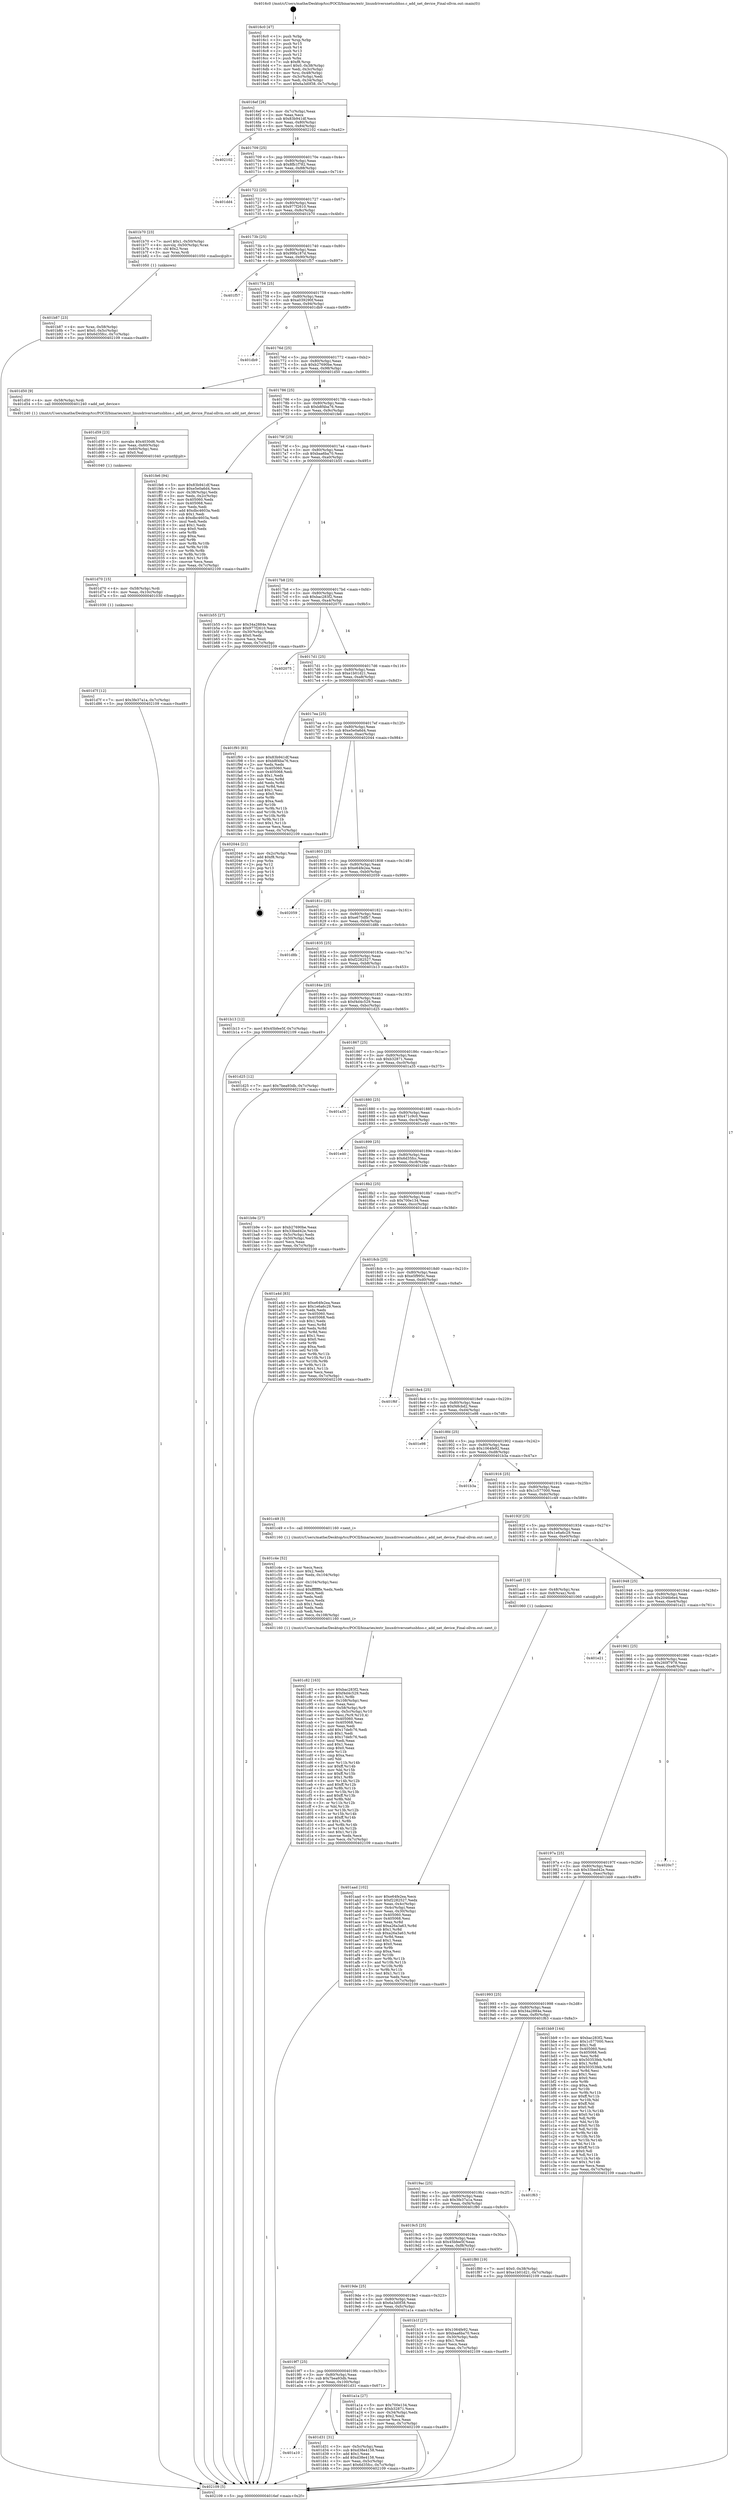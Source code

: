 digraph "0x4016c0" {
  label = "0x4016c0 (/mnt/c/Users/mathe/Desktop/tcc/POCII/binaries/extr_linuxdriversnetusbhso.c_add_net_device_Final-ollvm.out::main(0))"
  labelloc = "t"
  node[shape=record]

  Entry [label="",width=0.3,height=0.3,shape=circle,fillcolor=black,style=filled]
  "0x4016ef" [label="{
     0x4016ef [26]\l
     | [instrs]\l
     &nbsp;&nbsp;0x4016ef \<+3\>: mov -0x7c(%rbp),%eax\l
     &nbsp;&nbsp;0x4016f2 \<+2\>: mov %eax,%ecx\l
     &nbsp;&nbsp;0x4016f4 \<+6\>: sub $0x83b941df,%ecx\l
     &nbsp;&nbsp;0x4016fa \<+3\>: mov %eax,-0x80(%rbp)\l
     &nbsp;&nbsp;0x4016fd \<+6\>: mov %ecx,-0x84(%rbp)\l
     &nbsp;&nbsp;0x401703 \<+6\>: je 0000000000402102 \<main+0xa42\>\l
  }"]
  "0x402102" [label="{
     0x402102\l
  }", style=dashed]
  "0x401709" [label="{
     0x401709 [25]\l
     | [instrs]\l
     &nbsp;&nbsp;0x401709 \<+5\>: jmp 000000000040170e \<main+0x4e\>\l
     &nbsp;&nbsp;0x40170e \<+3\>: mov -0x80(%rbp),%eax\l
     &nbsp;&nbsp;0x401711 \<+5\>: sub $0x8fb1f782,%eax\l
     &nbsp;&nbsp;0x401716 \<+6\>: mov %eax,-0x88(%rbp)\l
     &nbsp;&nbsp;0x40171c \<+6\>: je 0000000000401dd4 \<main+0x714\>\l
  }"]
  Exit [label="",width=0.3,height=0.3,shape=circle,fillcolor=black,style=filled,peripheries=2]
  "0x401dd4" [label="{
     0x401dd4\l
  }", style=dashed]
  "0x401722" [label="{
     0x401722 [25]\l
     | [instrs]\l
     &nbsp;&nbsp;0x401722 \<+5\>: jmp 0000000000401727 \<main+0x67\>\l
     &nbsp;&nbsp;0x401727 \<+3\>: mov -0x80(%rbp),%eax\l
     &nbsp;&nbsp;0x40172a \<+5\>: sub $0x977f2610,%eax\l
     &nbsp;&nbsp;0x40172f \<+6\>: mov %eax,-0x8c(%rbp)\l
     &nbsp;&nbsp;0x401735 \<+6\>: je 0000000000401b70 \<main+0x4b0\>\l
  }"]
  "0x401d7f" [label="{
     0x401d7f [12]\l
     | [instrs]\l
     &nbsp;&nbsp;0x401d7f \<+7\>: movl $0x3fe37a1a,-0x7c(%rbp)\l
     &nbsp;&nbsp;0x401d86 \<+5\>: jmp 0000000000402109 \<main+0xa49\>\l
  }"]
  "0x401b70" [label="{
     0x401b70 [23]\l
     | [instrs]\l
     &nbsp;&nbsp;0x401b70 \<+7\>: movl $0x1,-0x50(%rbp)\l
     &nbsp;&nbsp;0x401b77 \<+4\>: movslq -0x50(%rbp),%rax\l
     &nbsp;&nbsp;0x401b7b \<+4\>: shl $0x2,%rax\l
     &nbsp;&nbsp;0x401b7f \<+3\>: mov %rax,%rdi\l
     &nbsp;&nbsp;0x401b82 \<+5\>: call 0000000000401050 \<malloc@plt\>\l
     | [calls]\l
     &nbsp;&nbsp;0x401050 \{1\} (unknown)\l
  }"]
  "0x40173b" [label="{
     0x40173b [25]\l
     | [instrs]\l
     &nbsp;&nbsp;0x40173b \<+5\>: jmp 0000000000401740 \<main+0x80\>\l
     &nbsp;&nbsp;0x401740 \<+3\>: mov -0x80(%rbp),%eax\l
     &nbsp;&nbsp;0x401743 \<+5\>: sub $0x99fa187d,%eax\l
     &nbsp;&nbsp;0x401748 \<+6\>: mov %eax,-0x90(%rbp)\l
     &nbsp;&nbsp;0x40174e \<+6\>: je 0000000000401f57 \<main+0x897\>\l
  }"]
  "0x401d70" [label="{
     0x401d70 [15]\l
     | [instrs]\l
     &nbsp;&nbsp;0x401d70 \<+4\>: mov -0x58(%rbp),%rdi\l
     &nbsp;&nbsp;0x401d74 \<+6\>: mov %eax,-0x10c(%rbp)\l
     &nbsp;&nbsp;0x401d7a \<+5\>: call 0000000000401030 \<free@plt\>\l
     | [calls]\l
     &nbsp;&nbsp;0x401030 \{1\} (unknown)\l
  }"]
  "0x401f57" [label="{
     0x401f57\l
  }", style=dashed]
  "0x401754" [label="{
     0x401754 [25]\l
     | [instrs]\l
     &nbsp;&nbsp;0x401754 \<+5\>: jmp 0000000000401759 \<main+0x99\>\l
     &nbsp;&nbsp;0x401759 \<+3\>: mov -0x80(%rbp),%eax\l
     &nbsp;&nbsp;0x40175c \<+5\>: sub $0xa039290f,%eax\l
     &nbsp;&nbsp;0x401761 \<+6\>: mov %eax,-0x94(%rbp)\l
     &nbsp;&nbsp;0x401767 \<+6\>: je 0000000000401db9 \<main+0x6f9\>\l
  }"]
  "0x401d59" [label="{
     0x401d59 [23]\l
     | [instrs]\l
     &nbsp;&nbsp;0x401d59 \<+10\>: movabs $0x4030d6,%rdi\l
     &nbsp;&nbsp;0x401d63 \<+3\>: mov %eax,-0x60(%rbp)\l
     &nbsp;&nbsp;0x401d66 \<+3\>: mov -0x60(%rbp),%esi\l
     &nbsp;&nbsp;0x401d69 \<+2\>: mov $0x0,%al\l
     &nbsp;&nbsp;0x401d6b \<+5\>: call 0000000000401040 \<printf@plt\>\l
     | [calls]\l
     &nbsp;&nbsp;0x401040 \{1\} (unknown)\l
  }"]
  "0x401db9" [label="{
     0x401db9\l
  }", style=dashed]
  "0x40176d" [label="{
     0x40176d [25]\l
     | [instrs]\l
     &nbsp;&nbsp;0x40176d \<+5\>: jmp 0000000000401772 \<main+0xb2\>\l
     &nbsp;&nbsp;0x401772 \<+3\>: mov -0x80(%rbp),%eax\l
     &nbsp;&nbsp;0x401775 \<+5\>: sub $0xb27690be,%eax\l
     &nbsp;&nbsp;0x40177a \<+6\>: mov %eax,-0x98(%rbp)\l
     &nbsp;&nbsp;0x401780 \<+6\>: je 0000000000401d50 \<main+0x690\>\l
  }"]
  "0x401a10" [label="{
     0x401a10\l
  }", style=dashed]
  "0x401d50" [label="{
     0x401d50 [9]\l
     | [instrs]\l
     &nbsp;&nbsp;0x401d50 \<+4\>: mov -0x58(%rbp),%rdi\l
     &nbsp;&nbsp;0x401d54 \<+5\>: call 0000000000401240 \<add_net_device\>\l
     | [calls]\l
     &nbsp;&nbsp;0x401240 \{1\} (/mnt/c/Users/mathe/Desktop/tcc/POCII/binaries/extr_linuxdriversnetusbhso.c_add_net_device_Final-ollvm.out::add_net_device)\l
  }"]
  "0x401786" [label="{
     0x401786 [25]\l
     | [instrs]\l
     &nbsp;&nbsp;0x401786 \<+5\>: jmp 000000000040178b \<main+0xcb\>\l
     &nbsp;&nbsp;0x40178b \<+3\>: mov -0x80(%rbp),%eax\l
     &nbsp;&nbsp;0x40178e \<+5\>: sub $0xb8f4ba76,%eax\l
     &nbsp;&nbsp;0x401793 \<+6\>: mov %eax,-0x9c(%rbp)\l
     &nbsp;&nbsp;0x401799 \<+6\>: je 0000000000401fe6 \<main+0x926\>\l
  }"]
  "0x401d31" [label="{
     0x401d31 [31]\l
     | [instrs]\l
     &nbsp;&nbsp;0x401d31 \<+3\>: mov -0x5c(%rbp),%eax\l
     &nbsp;&nbsp;0x401d34 \<+5\>: sub $0xd38e4158,%eax\l
     &nbsp;&nbsp;0x401d39 \<+3\>: add $0x1,%eax\l
     &nbsp;&nbsp;0x401d3c \<+5\>: add $0xd38e4158,%eax\l
     &nbsp;&nbsp;0x401d41 \<+3\>: mov %eax,-0x5c(%rbp)\l
     &nbsp;&nbsp;0x401d44 \<+7\>: movl $0x6d35fcc,-0x7c(%rbp)\l
     &nbsp;&nbsp;0x401d4b \<+5\>: jmp 0000000000402109 \<main+0xa49\>\l
  }"]
  "0x401fe6" [label="{
     0x401fe6 [94]\l
     | [instrs]\l
     &nbsp;&nbsp;0x401fe6 \<+5\>: mov $0x83b941df,%eax\l
     &nbsp;&nbsp;0x401feb \<+5\>: mov $0xe5e0a6d4,%ecx\l
     &nbsp;&nbsp;0x401ff0 \<+3\>: mov -0x38(%rbp),%edx\l
     &nbsp;&nbsp;0x401ff3 \<+3\>: mov %edx,-0x2c(%rbp)\l
     &nbsp;&nbsp;0x401ff6 \<+7\>: mov 0x405060,%edx\l
     &nbsp;&nbsp;0x401ffd \<+7\>: mov 0x405068,%esi\l
     &nbsp;&nbsp;0x402004 \<+2\>: mov %edx,%edi\l
     &nbsp;&nbsp;0x402006 \<+6\>: add $0xdbc4603a,%edi\l
     &nbsp;&nbsp;0x40200c \<+3\>: sub $0x1,%edi\l
     &nbsp;&nbsp;0x40200f \<+6\>: sub $0xdbc4603a,%edi\l
     &nbsp;&nbsp;0x402015 \<+3\>: imul %edi,%edx\l
     &nbsp;&nbsp;0x402018 \<+3\>: and $0x1,%edx\l
     &nbsp;&nbsp;0x40201b \<+3\>: cmp $0x0,%edx\l
     &nbsp;&nbsp;0x40201e \<+4\>: sete %r8b\l
     &nbsp;&nbsp;0x402022 \<+3\>: cmp $0xa,%esi\l
     &nbsp;&nbsp;0x402025 \<+4\>: setl %r9b\l
     &nbsp;&nbsp;0x402029 \<+3\>: mov %r8b,%r10b\l
     &nbsp;&nbsp;0x40202c \<+3\>: and %r9b,%r10b\l
     &nbsp;&nbsp;0x40202f \<+3\>: xor %r9b,%r8b\l
     &nbsp;&nbsp;0x402032 \<+3\>: or %r8b,%r10b\l
     &nbsp;&nbsp;0x402035 \<+4\>: test $0x1,%r10b\l
     &nbsp;&nbsp;0x402039 \<+3\>: cmovne %ecx,%eax\l
     &nbsp;&nbsp;0x40203c \<+3\>: mov %eax,-0x7c(%rbp)\l
     &nbsp;&nbsp;0x40203f \<+5\>: jmp 0000000000402109 \<main+0xa49\>\l
  }"]
  "0x40179f" [label="{
     0x40179f [25]\l
     | [instrs]\l
     &nbsp;&nbsp;0x40179f \<+5\>: jmp 00000000004017a4 \<main+0xe4\>\l
     &nbsp;&nbsp;0x4017a4 \<+3\>: mov -0x80(%rbp),%eax\l
     &nbsp;&nbsp;0x4017a7 \<+5\>: sub $0xbaa6ba70,%eax\l
     &nbsp;&nbsp;0x4017ac \<+6\>: mov %eax,-0xa0(%rbp)\l
     &nbsp;&nbsp;0x4017b2 \<+6\>: je 0000000000401b55 \<main+0x495\>\l
  }"]
  "0x401c82" [label="{
     0x401c82 [163]\l
     | [instrs]\l
     &nbsp;&nbsp;0x401c82 \<+5\>: mov $0xbac283f2,%ecx\l
     &nbsp;&nbsp;0x401c87 \<+5\>: mov $0xf4d4c529,%edx\l
     &nbsp;&nbsp;0x401c8c \<+3\>: mov $0x1,%r8b\l
     &nbsp;&nbsp;0x401c8f \<+6\>: mov -0x108(%rbp),%esi\l
     &nbsp;&nbsp;0x401c95 \<+3\>: imul %eax,%esi\l
     &nbsp;&nbsp;0x401c98 \<+4\>: mov -0x58(%rbp),%r9\l
     &nbsp;&nbsp;0x401c9c \<+4\>: movslq -0x5c(%rbp),%r10\l
     &nbsp;&nbsp;0x401ca0 \<+4\>: mov %esi,(%r9,%r10,4)\l
     &nbsp;&nbsp;0x401ca4 \<+7\>: mov 0x405060,%eax\l
     &nbsp;&nbsp;0x401cab \<+7\>: mov 0x405068,%esi\l
     &nbsp;&nbsp;0x401cb2 \<+2\>: mov %eax,%edi\l
     &nbsp;&nbsp;0x401cb4 \<+6\>: add $0x17defc76,%edi\l
     &nbsp;&nbsp;0x401cba \<+3\>: sub $0x1,%edi\l
     &nbsp;&nbsp;0x401cbd \<+6\>: sub $0x17defc76,%edi\l
     &nbsp;&nbsp;0x401cc3 \<+3\>: imul %edi,%eax\l
     &nbsp;&nbsp;0x401cc6 \<+3\>: and $0x1,%eax\l
     &nbsp;&nbsp;0x401cc9 \<+3\>: cmp $0x0,%eax\l
     &nbsp;&nbsp;0x401ccc \<+4\>: sete %r11b\l
     &nbsp;&nbsp;0x401cd0 \<+3\>: cmp $0xa,%esi\l
     &nbsp;&nbsp;0x401cd3 \<+3\>: setl %bl\l
     &nbsp;&nbsp;0x401cd6 \<+3\>: mov %r11b,%r14b\l
     &nbsp;&nbsp;0x401cd9 \<+4\>: xor $0xff,%r14b\l
     &nbsp;&nbsp;0x401cdd \<+3\>: mov %bl,%r15b\l
     &nbsp;&nbsp;0x401ce0 \<+4\>: xor $0xff,%r15b\l
     &nbsp;&nbsp;0x401ce4 \<+4\>: xor $0x1,%r8b\l
     &nbsp;&nbsp;0x401ce8 \<+3\>: mov %r14b,%r12b\l
     &nbsp;&nbsp;0x401ceb \<+4\>: and $0xff,%r12b\l
     &nbsp;&nbsp;0x401cef \<+3\>: and %r8b,%r11b\l
     &nbsp;&nbsp;0x401cf2 \<+3\>: mov %r15b,%r13b\l
     &nbsp;&nbsp;0x401cf5 \<+4\>: and $0xff,%r13b\l
     &nbsp;&nbsp;0x401cf9 \<+3\>: and %r8b,%bl\l
     &nbsp;&nbsp;0x401cfc \<+3\>: or %r11b,%r12b\l
     &nbsp;&nbsp;0x401cff \<+3\>: or %bl,%r13b\l
     &nbsp;&nbsp;0x401d02 \<+3\>: xor %r13b,%r12b\l
     &nbsp;&nbsp;0x401d05 \<+3\>: or %r15b,%r14b\l
     &nbsp;&nbsp;0x401d08 \<+4\>: xor $0xff,%r14b\l
     &nbsp;&nbsp;0x401d0c \<+4\>: or $0x1,%r8b\l
     &nbsp;&nbsp;0x401d10 \<+3\>: and %r8b,%r14b\l
     &nbsp;&nbsp;0x401d13 \<+3\>: or %r14b,%r12b\l
     &nbsp;&nbsp;0x401d16 \<+4\>: test $0x1,%r12b\l
     &nbsp;&nbsp;0x401d1a \<+3\>: cmovne %edx,%ecx\l
     &nbsp;&nbsp;0x401d1d \<+3\>: mov %ecx,-0x7c(%rbp)\l
     &nbsp;&nbsp;0x401d20 \<+5\>: jmp 0000000000402109 \<main+0xa49\>\l
  }"]
  "0x401b55" [label="{
     0x401b55 [27]\l
     | [instrs]\l
     &nbsp;&nbsp;0x401b55 \<+5\>: mov $0x34a2884e,%eax\l
     &nbsp;&nbsp;0x401b5a \<+5\>: mov $0x977f2610,%ecx\l
     &nbsp;&nbsp;0x401b5f \<+3\>: mov -0x30(%rbp),%edx\l
     &nbsp;&nbsp;0x401b62 \<+3\>: cmp $0x0,%edx\l
     &nbsp;&nbsp;0x401b65 \<+3\>: cmove %ecx,%eax\l
     &nbsp;&nbsp;0x401b68 \<+3\>: mov %eax,-0x7c(%rbp)\l
     &nbsp;&nbsp;0x401b6b \<+5\>: jmp 0000000000402109 \<main+0xa49\>\l
  }"]
  "0x4017b8" [label="{
     0x4017b8 [25]\l
     | [instrs]\l
     &nbsp;&nbsp;0x4017b8 \<+5\>: jmp 00000000004017bd \<main+0xfd\>\l
     &nbsp;&nbsp;0x4017bd \<+3\>: mov -0x80(%rbp),%eax\l
     &nbsp;&nbsp;0x4017c0 \<+5\>: sub $0xbac283f2,%eax\l
     &nbsp;&nbsp;0x4017c5 \<+6\>: mov %eax,-0xa4(%rbp)\l
     &nbsp;&nbsp;0x4017cb \<+6\>: je 0000000000402075 \<main+0x9b5\>\l
  }"]
  "0x401c4e" [label="{
     0x401c4e [52]\l
     | [instrs]\l
     &nbsp;&nbsp;0x401c4e \<+2\>: xor %ecx,%ecx\l
     &nbsp;&nbsp;0x401c50 \<+5\>: mov $0x2,%edx\l
     &nbsp;&nbsp;0x401c55 \<+6\>: mov %edx,-0x104(%rbp)\l
     &nbsp;&nbsp;0x401c5b \<+1\>: cltd\l
     &nbsp;&nbsp;0x401c5c \<+6\>: mov -0x104(%rbp),%esi\l
     &nbsp;&nbsp;0x401c62 \<+2\>: idiv %esi\l
     &nbsp;&nbsp;0x401c64 \<+6\>: imul $0xfffffffe,%edx,%edx\l
     &nbsp;&nbsp;0x401c6a \<+2\>: mov %ecx,%edi\l
     &nbsp;&nbsp;0x401c6c \<+2\>: sub %edx,%edi\l
     &nbsp;&nbsp;0x401c6e \<+2\>: mov %ecx,%edx\l
     &nbsp;&nbsp;0x401c70 \<+3\>: sub $0x1,%edx\l
     &nbsp;&nbsp;0x401c73 \<+2\>: add %edx,%edi\l
     &nbsp;&nbsp;0x401c75 \<+2\>: sub %edi,%ecx\l
     &nbsp;&nbsp;0x401c77 \<+6\>: mov %ecx,-0x108(%rbp)\l
     &nbsp;&nbsp;0x401c7d \<+5\>: call 0000000000401160 \<next_i\>\l
     | [calls]\l
     &nbsp;&nbsp;0x401160 \{1\} (/mnt/c/Users/mathe/Desktop/tcc/POCII/binaries/extr_linuxdriversnetusbhso.c_add_net_device_Final-ollvm.out::next_i)\l
  }"]
  "0x402075" [label="{
     0x402075\l
  }", style=dashed]
  "0x4017d1" [label="{
     0x4017d1 [25]\l
     | [instrs]\l
     &nbsp;&nbsp;0x4017d1 \<+5\>: jmp 00000000004017d6 \<main+0x116\>\l
     &nbsp;&nbsp;0x4017d6 \<+3\>: mov -0x80(%rbp),%eax\l
     &nbsp;&nbsp;0x4017d9 \<+5\>: sub $0xe1b01d21,%eax\l
     &nbsp;&nbsp;0x4017de \<+6\>: mov %eax,-0xa8(%rbp)\l
     &nbsp;&nbsp;0x4017e4 \<+6\>: je 0000000000401f93 \<main+0x8d3\>\l
  }"]
  "0x401b87" [label="{
     0x401b87 [23]\l
     | [instrs]\l
     &nbsp;&nbsp;0x401b87 \<+4\>: mov %rax,-0x58(%rbp)\l
     &nbsp;&nbsp;0x401b8b \<+7\>: movl $0x0,-0x5c(%rbp)\l
     &nbsp;&nbsp;0x401b92 \<+7\>: movl $0x6d35fcc,-0x7c(%rbp)\l
     &nbsp;&nbsp;0x401b99 \<+5\>: jmp 0000000000402109 \<main+0xa49\>\l
  }"]
  "0x401f93" [label="{
     0x401f93 [83]\l
     | [instrs]\l
     &nbsp;&nbsp;0x401f93 \<+5\>: mov $0x83b941df,%eax\l
     &nbsp;&nbsp;0x401f98 \<+5\>: mov $0xb8f4ba76,%ecx\l
     &nbsp;&nbsp;0x401f9d \<+2\>: xor %edx,%edx\l
     &nbsp;&nbsp;0x401f9f \<+7\>: mov 0x405060,%esi\l
     &nbsp;&nbsp;0x401fa6 \<+7\>: mov 0x405068,%edi\l
     &nbsp;&nbsp;0x401fad \<+3\>: sub $0x1,%edx\l
     &nbsp;&nbsp;0x401fb0 \<+3\>: mov %esi,%r8d\l
     &nbsp;&nbsp;0x401fb3 \<+3\>: add %edx,%r8d\l
     &nbsp;&nbsp;0x401fb6 \<+4\>: imul %r8d,%esi\l
     &nbsp;&nbsp;0x401fba \<+3\>: and $0x1,%esi\l
     &nbsp;&nbsp;0x401fbd \<+3\>: cmp $0x0,%esi\l
     &nbsp;&nbsp;0x401fc0 \<+4\>: sete %r9b\l
     &nbsp;&nbsp;0x401fc4 \<+3\>: cmp $0xa,%edi\l
     &nbsp;&nbsp;0x401fc7 \<+4\>: setl %r10b\l
     &nbsp;&nbsp;0x401fcb \<+3\>: mov %r9b,%r11b\l
     &nbsp;&nbsp;0x401fce \<+3\>: and %r10b,%r11b\l
     &nbsp;&nbsp;0x401fd1 \<+3\>: xor %r10b,%r9b\l
     &nbsp;&nbsp;0x401fd4 \<+3\>: or %r9b,%r11b\l
     &nbsp;&nbsp;0x401fd7 \<+4\>: test $0x1,%r11b\l
     &nbsp;&nbsp;0x401fdb \<+3\>: cmovne %ecx,%eax\l
     &nbsp;&nbsp;0x401fde \<+3\>: mov %eax,-0x7c(%rbp)\l
     &nbsp;&nbsp;0x401fe1 \<+5\>: jmp 0000000000402109 \<main+0xa49\>\l
  }"]
  "0x4017ea" [label="{
     0x4017ea [25]\l
     | [instrs]\l
     &nbsp;&nbsp;0x4017ea \<+5\>: jmp 00000000004017ef \<main+0x12f\>\l
     &nbsp;&nbsp;0x4017ef \<+3\>: mov -0x80(%rbp),%eax\l
     &nbsp;&nbsp;0x4017f2 \<+5\>: sub $0xe5e0a6d4,%eax\l
     &nbsp;&nbsp;0x4017f7 \<+6\>: mov %eax,-0xac(%rbp)\l
     &nbsp;&nbsp;0x4017fd \<+6\>: je 0000000000402044 \<main+0x984\>\l
  }"]
  "0x401aad" [label="{
     0x401aad [102]\l
     | [instrs]\l
     &nbsp;&nbsp;0x401aad \<+5\>: mov $0xe64fe2ea,%ecx\l
     &nbsp;&nbsp;0x401ab2 \<+5\>: mov $0xf2282527,%edx\l
     &nbsp;&nbsp;0x401ab7 \<+3\>: mov %eax,-0x4c(%rbp)\l
     &nbsp;&nbsp;0x401aba \<+3\>: mov -0x4c(%rbp),%eax\l
     &nbsp;&nbsp;0x401abd \<+3\>: mov %eax,-0x30(%rbp)\l
     &nbsp;&nbsp;0x401ac0 \<+7\>: mov 0x405060,%eax\l
     &nbsp;&nbsp;0x401ac7 \<+7\>: mov 0x405068,%esi\l
     &nbsp;&nbsp;0x401ace \<+3\>: mov %eax,%r8d\l
     &nbsp;&nbsp;0x401ad1 \<+7\>: add $0xa26a3a63,%r8d\l
     &nbsp;&nbsp;0x401ad8 \<+4\>: sub $0x1,%r8d\l
     &nbsp;&nbsp;0x401adc \<+7\>: sub $0xa26a3a63,%r8d\l
     &nbsp;&nbsp;0x401ae3 \<+4\>: imul %r8d,%eax\l
     &nbsp;&nbsp;0x401ae7 \<+3\>: and $0x1,%eax\l
     &nbsp;&nbsp;0x401aea \<+3\>: cmp $0x0,%eax\l
     &nbsp;&nbsp;0x401aed \<+4\>: sete %r9b\l
     &nbsp;&nbsp;0x401af1 \<+3\>: cmp $0xa,%esi\l
     &nbsp;&nbsp;0x401af4 \<+4\>: setl %r10b\l
     &nbsp;&nbsp;0x401af8 \<+3\>: mov %r9b,%r11b\l
     &nbsp;&nbsp;0x401afb \<+3\>: and %r10b,%r11b\l
     &nbsp;&nbsp;0x401afe \<+3\>: xor %r10b,%r9b\l
     &nbsp;&nbsp;0x401b01 \<+3\>: or %r9b,%r11b\l
     &nbsp;&nbsp;0x401b04 \<+4\>: test $0x1,%r11b\l
     &nbsp;&nbsp;0x401b08 \<+3\>: cmovne %edx,%ecx\l
     &nbsp;&nbsp;0x401b0b \<+3\>: mov %ecx,-0x7c(%rbp)\l
     &nbsp;&nbsp;0x401b0e \<+5\>: jmp 0000000000402109 \<main+0xa49\>\l
  }"]
  "0x402044" [label="{
     0x402044 [21]\l
     | [instrs]\l
     &nbsp;&nbsp;0x402044 \<+3\>: mov -0x2c(%rbp),%eax\l
     &nbsp;&nbsp;0x402047 \<+7\>: add $0xf8,%rsp\l
     &nbsp;&nbsp;0x40204e \<+1\>: pop %rbx\l
     &nbsp;&nbsp;0x40204f \<+2\>: pop %r12\l
     &nbsp;&nbsp;0x402051 \<+2\>: pop %r13\l
     &nbsp;&nbsp;0x402053 \<+2\>: pop %r14\l
     &nbsp;&nbsp;0x402055 \<+2\>: pop %r15\l
     &nbsp;&nbsp;0x402057 \<+1\>: pop %rbp\l
     &nbsp;&nbsp;0x402058 \<+1\>: ret\l
  }"]
  "0x401803" [label="{
     0x401803 [25]\l
     | [instrs]\l
     &nbsp;&nbsp;0x401803 \<+5\>: jmp 0000000000401808 \<main+0x148\>\l
     &nbsp;&nbsp;0x401808 \<+3\>: mov -0x80(%rbp),%eax\l
     &nbsp;&nbsp;0x40180b \<+5\>: sub $0xe64fe2ea,%eax\l
     &nbsp;&nbsp;0x401810 \<+6\>: mov %eax,-0xb0(%rbp)\l
     &nbsp;&nbsp;0x401816 \<+6\>: je 0000000000402059 \<main+0x999\>\l
  }"]
  "0x4016c0" [label="{
     0x4016c0 [47]\l
     | [instrs]\l
     &nbsp;&nbsp;0x4016c0 \<+1\>: push %rbp\l
     &nbsp;&nbsp;0x4016c1 \<+3\>: mov %rsp,%rbp\l
     &nbsp;&nbsp;0x4016c4 \<+2\>: push %r15\l
     &nbsp;&nbsp;0x4016c6 \<+2\>: push %r14\l
     &nbsp;&nbsp;0x4016c8 \<+2\>: push %r13\l
     &nbsp;&nbsp;0x4016ca \<+2\>: push %r12\l
     &nbsp;&nbsp;0x4016cc \<+1\>: push %rbx\l
     &nbsp;&nbsp;0x4016cd \<+7\>: sub $0xf8,%rsp\l
     &nbsp;&nbsp;0x4016d4 \<+7\>: movl $0x0,-0x38(%rbp)\l
     &nbsp;&nbsp;0x4016db \<+3\>: mov %edi,-0x3c(%rbp)\l
     &nbsp;&nbsp;0x4016de \<+4\>: mov %rsi,-0x48(%rbp)\l
     &nbsp;&nbsp;0x4016e2 \<+3\>: mov -0x3c(%rbp),%edi\l
     &nbsp;&nbsp;0x4016e5 \<+3\>: mov %edi,-0x34(%rbp)\l
     &nbsp;&nbsp;0x4016e8 \<+7\>: movl $0x6a3d0f38,-0x7c(%rbp)\l
  }"]
  "0x402059" [label="{
     0x402059\l
  }", style=dashed]
  "0x40181c" [label="{
     0x40181c [25]\l
     | [instrs]\l
     &nbsp;&nbsp;0x40181c \<+5\>: jmp 0000000000401821 \<main+0x161\>\l
     &nbsp;&nbsp;0x401821 \<+3\>: mov -0x80(%rbp),%eax\l
     &nbsp;&nbsp;0x401824 \<+5\>: sub $0xe675dfb7,%eax\l
     &nbsp;&nbsp;0x401829 \<+6\>: mov %eax,-0xb4(%rbp)\l
     &nbsp;&nbsp;0x40182f \<+6\>: je 0000000000401d8b \<main+0x6cb\>\l
  }"]
  "0x402109" [label="{
     0x402109 [5]\l
     | [instrs]\l
     &nbsp;&nbsp;0x402109 \<+5\>: jmp 00000000004016ef \<main+0x2f\>\l
  }"]
  "0x401d8b" [label="{
     0x401d8b\l
  }", style=dashed]
  "0x401835" [label="{
     0x401835 [25]\l
     | [instrs]\l
     &nbsp;&nbsp;0x401835 \<+5\>: jmp 000000000040183a \<main+0x17a\>\l
     &nbsp;&nbsp;0x40183a \<+3\>: mov -0x80(%rbp),%eax\l
     &nbsp;&nbsp;0x40183d \<+5\>: sub $0xf2282527,%eax\l
     &nbsp;&nbsp;0x401842 \<+6\>: mov %eax,-0xb8(%rbp)\l
     &nbsp;&nbsp;0x401848 \<+6\>: je 0000000000401b13 \<main+0x453\>\l
  }"]
  "0x4019f7" [label="{
     0x4019f7 [25]\l
     | [instrs]\l
     &nbsp;&nbsp;0x4019f7 \<+5\>: jmp 00000000004019fc \<main+0x33c\>\l
     &nbsp;&nbsp;0x4019fc \<+3\>: mov -0x80(%rbp),%eax\l
     &nbsp;&nbsp;0x4019ff \<+5\>: sub $0x7bea93db,%eax\l
     &nbsp;&nbsp;0x401a04 \<+6\>: mov %eax,-0x100(%rbp)\l
     &nbsp;&nbsp;0x401a0a \<+6\>: je 0000000000401d31 \<main+0x671\>\l
  }"]
  "0x401b13" [label="{
     0x401b13 [12]\l
     | [instrs]\l
     &nbsp;&nbsp;0x401b13 \<+7\>: movl $0x45bfee5f,-0x7c(%rbp)\l
     &nbsp;&nbsp;0x401b1a \<+5\>: jmp 0000000000402109 \<main+0xa49\>\l
  }"]
  "0x40184e" [label="{
     0x40184e [25]\l
     | [instrs]\l
     &nbsp;&nbsp;0x40184e \<+5\>: jmp 0000000000401853 \<main+0x193\>\l
     &nbsp;&nbsp;0x401853 \<+3\>: mov -0x80(%rbp),%eax\l
     &nbsp;&nbsp;0x401856 \<+5\>: sub $0xf4d4c529,%eax\l
     &nbsp;&nbsp;0x40185b \<+6\>: mov %eax,-0xbc(%rbp)\l
     &nbsp;&nbsp;0x401861 \<+6\>: je 0000000000401d25 \<main+0x665\>\l
  }"]
  "0x401a1a" [label="{
     0x401a1a [27]\l
     | [instrs]\l
     &nbsp;&nbsp;0x401a1a \<+5\>: mov $0x700e134,%eax\l
     &nbsp;&nbsp;0x401a1f \<+5\>: mov $0xb32871,%ecx\l
     &nbsp;&nbsp;0x401a24 \<+3\>: mov -0x34(%rbp),%edx\l
     &nbsp;&nbsp;0x401a27 \<+3\>: cmp $0x2,%edx\l
     &nbsp;&nbsp;0x401a2a \<+3\>: cmovne %ecx,%eax\l
     &nbsp;&nbsp;0x401a2d \<+3\>: mov %eax,-0x7c(%rbp)\l
     &nbsp;&nbsp;0x401a30 \<+5\>: jmp 0000000000402109 \<main+0xa49\>\l
  }"]
  "0x401d25" [label="{
     0x401d25 [12]\l
     | [instrs]\l
     &nbsp;&nbsp;0x401d25 \<+7\>: movl $0x7bea93db,-0x7c(%rbp)\l
     &nbsp;&nbsp;0x401d2c \<+5\>: jmp 0000000000402109 \<main+0xa49\>\l
  }"]
  "0x401867" [label="{
     0x401867 [25]\l
     | [instrs]\l
     &nbsp;&nbsp;0x401867 \<+5\>: jmp 000000000040186c \<main+0x1ac\>\l
     &nbsp;&nbsp;0x40186c \<+3\>: mov -0x80(%rbp),%eax\l
     &nbsp;&nbsp;0x40186f \<+5\>: sub $0xb32871,%eax\l
     &nbsp;&nbsp;0x401874 \<+6\>: mov %eax,-0xc0(%rbp)\l
     &nbsp;&nbsp;0x40187a \<+6\>: je 0000000000401a35 \<main+0x375\>\l
  }"]
  "0x4019de" [label="{
     0x4019de [25]\l
     | [instrs]\l
     &nbsp;&nbsp;0x4019de \<+5\>: jmp 00000000004019e3 \<main+0x323\>\l
     &nbsp;&nbsp;0x4019e3 \<+3\>: mov -0x80(%rbp),%eax\l
     &nbsp;&nbsp;0x4019e6 \<+5\>: sub $0x6a3d0f38,%eax\l
     &nbsp;&nbsp;0x4019eb \<+6\>: mov %eax,-0xfc(%rbp)\l
     &nbsp;&nbsp;0x4019f1 \<+6\>: je 0000000000401a1a \<main+0x35a\>\l
  }"]
  "0x401a35" [label="{
     0x401a35\l
  }", style=dashed]
  "0x401880" [label="{
     0x401880 [25]\l
     | [instrs]\l
     &nbsp;&nbsp;0x401880 \<+5\>: jmp 0000000000401885 \<main+0x1c5\>\l
     &nbsp;&nbsp;0x401885 \<+3\>: mov -0x80(%rbp),%eax\l
     &nbsp;&nbsp;0x401888 \<+5\>: sub $0x471c9c0,%eax\l
     &nbsp;&nbsp;0x40188d \<+6\>: mov %eax,-0xc4(%rbp)\l
     &nbsp;&nbsp;0x401893 \<+6\>: je 0000000000401e40 \<main+0x780\>\l
  }"]
  "0x401b1f" [label="{
     0x401b1f [27]\l
     | [instrs]\l
     &nbsp;&nbsp;0x401b1f \<+5\>: mov $0x1064fe92,%eax\l
     &nbsp;&nbsp;0x401b24 \<+5\>: mov $0xbaa6ba70,%ecx\l
     &nbsp;&nbsp;0x401b29 \<+3\>: mov -0x30(%rbp),%edx\l
     &nbsp;&nbsp;0x401b2c \<+3\>: cmp $0x1,%edx\l
     &nbsp;&nbsp;0x401b2f \<+3\>: cmovl %ecx,%eax\l
     &nbsp;&nbsp;0x401b32 \<+3\>: mov %eax,-0x7c(%rbp)\l
     &nbsp;&nbsp;0x401b35 \<+5\>: jmp 0000000000402109 \<main+0xa49\>\l
  }"]
  "0x401e40" [label="{
     0x401e40\l
  }", style=dashed]
  "0x401899" [label="{
     0x401899 [25]\l
     | [instrs]\l
     &nbsp;&nbsp;0x401899 \<+5\>: jmp 000000000040189e \<main+0x1de\>\l
     &nbsp;&nbsp;0x40189e \<+3\>: mov -0x80(%rbp),%eax\l
     &nbsp;&nbsp;0x4018a1 \<+5\>: sub $0x6d35fcc,%eax\l
     &nbsp;&nbsp;0x4018a6 \<+6\>: mov %eax,-0xc8(%rbp)\l
     &nbsp;&nbsp;0x4018ac \<+6\>: je 0000000000401b9e \<main+0x4de\>\l
  }"]
  "0x4019c5" [label="{
     0x4019c5 [25]\l
     | [instrs]\l
     &nbsp;&nbsp;0x4019c5 \<+5\>: jmp 00000000004019ca \<main+0x30a\>\l
     &nbsp;&nbsp;0x4019ca \<+3\>: mov -0x80(%rbp),%eax\l
     &nbsp;&nbsp;0x4019cd \<+5\>: sub $0x45bfee5f,%eax\l
     &nbsp;&nbsp;0x4019d2 \<+6\>: mov %eax,-0xf8(%rbp)\l
     &nbsp;&nbsp;0x4019d8 \<+6\>: je 0000000000401b1f \<main+0x45f\>\l
  }"]
  "0x401b9e" [label="{
     0x401b9e [27]\l
     | [instrs]\l
     &nbsp;&nbsp;0x401b9e \<+5\>: mov $0xb27690be,%eax\l
     &nbsp;&nbsp;0x401ba3 \<+5\>: mov $0x33bed42e,%ecx\l
     &nbsp;&nbsp;0x401ba8 \<+3\>: mov -0x5c(%rbp),%edx\l
     &nbsp;&nbsp;0x401bab \<+3\>: cmp -0x50(%rbp),%edx\l
     &nbsp;&nbsp;0x401bae \<+3\>: cmovl %ecx,%eax\l
     &nbsp;&nbsp;0x401bb1 \<+3\>: mov %eax,-0x7c(%rbp)\l
     &nbsp;&nbsp;0x401bb4 \<+5\>: jmp 0000000000402109 \<main+0xa49\>\l
  }"]
  "0x4018b2" [label="{
     0x4018b2 [25]\l
     | [instrs]\l
     &nbsp;&nbsp;0x4018b2 \<+5\>: jmp 00000000004018b7 \<main+0x1f7\>\l
     &nbsp;&nbsp;0x4018b7 \<+3\>: mov -0x80(%rbp),%eax\l
     &nbsp;&nbsp;0x4018ba \<+5\>: sub $0x700e134,%eax\l
     &nbsp;&nbsp;0x4018bf \<+6\>: mov %eax,-0xcc(%rbp)\l
     &nbsp;&nbsp;0x4018c5 \<+6\>: je 0000000000401a4d \<main+0x38d\>\l
  }"]
  "0x401f80" [label="{
     0x401f80 [19]\l
     | [instrs]\l
     &nbsp;&nbsp;0x401f80 \<+7\>: movl $0x0,-0x38(%rbp)\l
     &nbsp;&nbsp;0x401f87 \<+7\>: movl $0xe1b01d21,-0x7c(%rbp)\l
     &nbsp;&nbsp;0x401f8e \<+5\>: jmp 0000000000402109 \<main+0xa49\>\l
  }"]
  "0x401a4d" [label="{
     0x401a4d [83]\l
     | [instrs]\l
     &nbsp;&nbsp;0x401a4d \<+5\>: mov $0xe64fe2ea,%eax\l
     &nbsp;&nbsp;0x401a52 \<+5\>: mov $0x1e6a6c29,%ecx\l
     &nbsp;&nbsp;0x401a57 \<+2\>: xor %edx,%edx\l
     &nbsp;&nbsp;0x401a59 \<+7\>: mov 0x405060,%esi\l
     &nbsp;&nbsp;0x401a60 \<+7\>: mov 0x405068,%edi\l
     &nbsp;&nbsp;0x401a67 \<+3\>: sub $0x1,%edx\l
     &nbsp;&nbsp;0x401a6a \<+3\>: mov %esi,%r8d\l
     &nbsp;&nbsp;0x401a6d \<+3\>: add %edx,%r8d\l
     &nbsp;&nbsp;0x401a70 \<+4\>: imul %r8d,%esi\l
     &nbsp;&nbsp;0x401a74 \<+3\>: and $0x1,%esi\l
     &nbsp;&nbsp;0x401a77 \<+3\>: cmp $0x0,%esi\l
     &nbsp;&nbsp;0x401a7a \<+4\>: sete %r9b\l
     &nbsp;&nbsp;0x401a7e \<+3\>: cmp $0xa,%edi\l
     &nbsp;&nbsp;0x401a81 \<+4\>: setl %r10b\l
     &nbsp;&nbsp;0x401a85 \<+3\>: mov %r9b,%r11b\l
     &nbsp;&nbsp;0x401a88 \<+3\>: and %r10b,%r11b\l
     &nbsp;&nbsp;0x401a8b \<+3\>: xor %r10b,%r9b\l
     &nbsp;&nbsp;0x401a8e \<+3\>: or %r9b,%r11b\l
     &nbsp;&nbsp;0x401a91 \<+4\>: test $0x1,%r11b\l
     &nbsp;&nbsp;0x401a95 \<+3\>: cmovne %ecx,%eax\l
     &nbsp;&nbsp;0x401a98 \<+3\>: mov %eax,-0x7c(%rbp)\l
     &nbsp;&nbsp;0x401a9b \<+5\>: jmp 0000000000402109 \<main+0xa49\>\l
  }"]
  "0x4018cb" [label="{
     0x4018cb [25]\l
     | [instrs]\l
     &nbsp;&nbsp;0x4018cb \<+5\>: jmp 00000000004018d0 \<main+0x210\>\l
     &nbsp;&nbsp;0x4018d0 \<+3\>: mov -0x80(%rbp),%eax\l
     &nbsp;&nbsp;0x4018d3 \<+5\>: sub $0xe5f995c,%eax\l
     &nbsp;&nbsp;0x4018d8 \<+6\>: mov %eax,-0xd0(%rbp)\l
     &nbsp;&nbsp;0x4018de \<+6\>: je 0000000000401f6f \<main+0x8af\>\l
  }"]
  "0x4019ac" [label="{
     0x4019ac [25]\l
     | [instrs]\l
     &nbsp;&nbsp;0x4019ac \<+5\>: jmp 00000000004019b1 \<main+0x2f1\>\l
     &nbsp;&nbsp;0x4019b1 \<+3\>: mov -0x80(%rbp),%eax\l
     &nbsp;&nbsp;0x4019b4 \<+5\>: sub $0x3fe37a1a,%eax\l
     &nbsp;&nbsp;0x4019b9 \<+6\>: mov %eax,-0xf4(%rbp)\l
     &nbsp;&nbsp;0x4019bf \<+6\>: je 0000000000401f80 \<main+0x8c0\>\l
  }"]
  "0x401f6f" [label="{
     0x401f6f\l
  }", style=dashed]
  "0x4018e4" [label="{
     0x4018e4 [25]\l
     | [instrs]\l
     &nbsp;&nbsp;0x4018e4 \<+5\>: jmp 00000000004018e9 \<main+0x229\>\l
     &nbsp;&nbsp;0x4018e9 \<+3\>: mov -0x80(%rbp),%eax\l
     &nbsp;&nbsp;0x4018ec \<+5\>: sub $0xf48cbd2,%eax\l
     &nbsp;&nbsp;0x4018f1 \<+6\>: mov %eax,-0xd4(%rbp)\l
     &nbsp;&nbsp;0x4018f7 \<+6\>: je 0000000000401e98 \<main+0x7d8\>\l
  }"]
  "0x401f63" [label="{
     0x401f63\l
  }", style=dashed]
  "0x401e98" [label="{
     0x401e98\l
  }", style=dashed]
  "0x4018fd" [label="{
     0x4018fd [25]\l
     | [instrs]\l
     &nbsp;&nbsp;0x4018fd \<+5\>: jmp 0000000000401902 \<main+0x242\>\l
     &nbsp;&nbsp;0x401902 \<+3\>: mov -0x80(%rbp),%eax\l
     &nbsp;&nbsp;0x401905 \<+5\>: sub $0x1064fe92,%eax\l
     &nbsp;&nbsp;0x40190a \<+6\>: mov %eax,-0xd8(%rbp)\l
     &nbsp;&nbsp;0x401910 \<+6\>: je 0000000000401b3a \<main+0x47a\>\l
  }"]
  "0x401993" [label="{
     0x401993 [25]\l
     | [instrs]\l
     &nbsp;&nbsp;0x401993 \<+5\>: jmp 0000000000401998 \<main+0x2d8\>\l
     &nbsp;&nbsp;0x401998 \<+3\>: mov -0x80(%rbp),%eax\l
     &nbsp;&nbsp;0x40199b \<+5\>: sub $0x34a2884e,%eax\l
     &nbsp;&nbsp;0x4019a0 \<+6\>: mov %eax,-0xf0(%rbp)\l
     &nbsp;&nbsp;0x4019a6 \<+6\>: je 0000000000401f63 \<main+0x8a3\>\l
  }"]
  "0x401b3a" [label="{
     0x401b3a\l
  }", style=dashed]
  "0x401916" [label="{
     0x401916 [25]\l
     | [instrs]\l
     &nbsp;&nbsp;0x401916 \<+5\>: jmp 000000000040191b \<main+0x25b\>\l
     &nbsp;&nbsp;0x40191b \<+3\>: mov -0x80(%rbp),%eax\l
     &nbsp;&nbsp;0x40191e \<+5\>: sub $0x1c577000,%eax\l
     &nbsp;&nbsp;0x401923 \<+6\>: mov %eax,-0xdc(%rbp)\l
     &nbsp;&nbsp;0x401929 \<+6\>: je 0000000000401c49 \<main+0x589\>\l
  }"]
  "0x401bb9" [label="{
     0x401bb9 [144]\l
     | [instrs]\l
     &nbsp;&nbsp;0x401bb9 \<+5\>: mov $0xbac283f2,%eax\l
     &nbsp;&nbsp;0x401bbe \<+5\>: mov $0x1c577000,%ecx\l
     &nbsp;&nbsp;0x401bc3 \<+2\>: mov $0x1,%dl\l
     &nbsp;&nbsp;0x401bc5 \<+7\>: mov 0x405060,%esi\l
     &nbsp;&nbsp;0x401bcc \<+7\>: mov 0x405068,%edi\l
     &nbsp;&nbsp;0x401bd3 \<+3\>: mov %esi,%r8d\l
     &nbsp;&nbsp;0x401bd6 \<+7\>: sub $0x50353feb,%r8d\l
     &nbsp;&nbsp;0x401bdd \<+4\>: sub $0x1,%r8d\l
     &nbsp;&nbsp;0x401be1 \<+7\>: add $0x50353feb,%r8d\l
     &nbsp;&nbsp;0x401be8 \<+4\>: imul %r8d,%esi\l
     &nbsp;&nbsp;0x401bec \<+3\>: and $0x1,%esi\l
     &nbsp;&nbsp;0x401bef \<+3\>: cmp $0x0,%esi\l
     &nbsp;&nbsp;0x401bf2 \<+4\>: sete %r9b\l
     &nbsp;&nbsp;0x401bf6 \<+3\>: cmp $0xa,%edi\l
     &nbsp;&nbsp;0x401bf9 \<+4\>: setl %r10b\l
     &nbsp;&nbsp;0x401bfd \<+3\>: mov %r9b,%r11b\l
     &nbsp;&nbsp;0x401c00 \<+4\>: xor $0xff,%r11b\l
     &nbsp;&nbsp;0x401c04 \<+3\>: mov %r10b,%bl\l
     &nbsp;&nbsp;0x401c07 \<+3\>: xor $0xff,%bl\l
     &nbsp;&nbsp;0x401c0a \<+3\>: xor $0x0,%dl\l
     &nbsp;&nbsp;0x401c0d \<+3\>: mov %r11b,%r14b\l
     &nbsp;&nbsp;0x401c10 \<+4\>: and $0x0,%r14b\l
     &nbsp;&nbsp;0x401c14 \<+3\>: and %dl,%r9b\l
     &nbsp;&nbsp;0x401c17 \<+3\>: mov %bl,%r15b\l
     &nbsp;&nbsp;0x401c1a \<+4\>: and $0x0,%r15b\l
     &nbsp;&nbsp;0x401c1e \<+3\>: and %dl,%r10b\l
     &nbsp;&nbsp;0x401c21 \<+3\>: or %r9b,%r14b\l
     &nbsp;&nbsp;0x401c24 \<+3\>: or %r10b,%r15b\l
     &nbsp;&nbsp;0x401c27 \<+3\>: xor %r15b,%r14b\l
     &nbsp;&nbsp;0x401c2a \<+3\>: or %bl,%r11b\l
     &nbsp;&nbsp;0x401c2d \<+4\>: xor $0xff,%r11b\l
     &nbsp;&nbsp;0x401c31 \<+3\>: or $0x0,%dl\l
     &nbsp;&nbsp;0x401c34 \<+3\>: and %dl,%r11b\l
     &nbsp;&nbsp;0x401c37 \<+3\>: or %r11b,%r14b\l
     &nbsp;&nbsp;0x401c3a \<+4\>: test $0x1,%r14b\l
     &nbsp;&nbsp;0x401c3e \<+3\>: cmovne %ecx,%eax\l
     &nbsp;&nbsp;0x401c41 \<+3\>: mov %eax,-0x7c(%rbp)\l
     &nbsp;&nbsp;0x401c44 \<+5\>: jmp 0000000000402109 \<main+0xa49\>\l
  }"]
  "0x401c49" [label="{
     0x401c49 [5]\l
     | [instrs]\l
     &nbsp;&nbsp;0x401c49 \<+5\>: call 0000000000401160 \<next_i\>\l
     | [calls]\l
     &nbsp;&nbsp;0x401160 \{1\} (/mnt/c/Users/mathe/Desktop/tcc/POCII/binaries/extr_linuxdriversnetusbhso.c_add_net_device_Final-ollvm.out::next_i)\l
  }"]
  "0x40192f" [label="{
     0x40192f [25]\l
     | [instrs]\l
     &nbsp;&nbsp;0x40192f \<+5\>: jmp 0000000000401934 \<main+0x274\>\l
     &nbsp;&nbsp;0x401934 \<+3\>: mov -0x80(%rbp),%eax\l
     &nbsp;&nbsp;0x401937 \<+5\>: sub $0x1e6a6c29,%eax\l
     &nbsp;&nbsp;0x40193c \<+6\>: mov %eax,-0xe0(%rbp)\l
     &nbsp;&nbsp;0x401942 \<+6\>: je 0000000000401aa0 \<main+0x3e0\>\l
  }"]
  "0x40197a" [label="{
     0x40197a [25]\l
     | [instrs]\l
     &nbsp;&nbsp;0x40197a \<+5\>: jmp 000000000040197f \<main+0x2bf\>\l
     &nbsp;&nbsp;0x40197f \<+3\>: mov -0x80(%rbp),%eax\l
     &nbsp;&nbsp;0x401982 \<+5\>: sub $0x33bed42e,%eax\l
     &nbsp;&nbsp;0x401987 \<+6\>: mov %eax,-0xec(%rbp)\l
     &nbsp;&nbsp;0x40198d \<+6\>: je 0000000000401bb9 \<main+0x4f9\>\l
  }"]
  "0x401aa0" [label="{
     0x401aa0 [13]\l
     | [instrs]\l
     &nbsp;&nbsp;0x401aa0 \<+4\>: mov -0x48(%rbp),%rax\l
     &nbsp;&nbsp;0x401aa4 \<+4\>: mov 0x8(%rax),%rdi\l
     &nbsp;&nbsp;0x401aa8 \<+5\>: call 0000000000401060 \<atoi@plt\>\l
     | [calls]\l
     &nbsp;&nbsp;0x401060 \{1\} (unknown)\l
  }"]
  "0x401948" [label="{
     0x401948 [25]\l
     | [instrs]\l
     &nbsp;&nbsp;0x401948 \<+5\>: jmp 000000000040194d \<main+0x28d\>\l
     &nbsp;&nbsp;0x40194d \<+3\>: mov -0x80(%rbp),%eax\l
     &nbsp;&nbsp;0x401950 \<+5\>: sub $0x2046b6e4,%eax\l
     &nbsp;&nbsp;0x401955 \<+6\>: mov %eax,-0xe4(%rbp)\l
     &nbsp;&nbsp;0x40195b \<+6\>: je 0000000000401e21 \<main+0x761\>\l
  }"]
  "0x4020c7" [label="{
     0x4020c7\l
  }", style=dashed]
  "0x401e21" [label="{
     0x401e21\l
  }", style=dashed]
  "0x401961" [label="{
     0x401961 [25]\l
     | [instrs]\l
     &nbsp;&nbsp;0x401961 \<+5\>: jmp 0000000000401966 \<main+0x2a6\>\l
     &nbsp;&nbsp;0x401966 \<+3\>: mov -0x80(%rbp),%eax\l
     &nbsp;&nbsp;0x401969 \<+5\>: sub $0x260f7978,%eax\l
     &nbsp;&nbsp;0x40196e \<+6\>: mov %eax,-0xe8(%rbp)\l
     &nbsp;&nbsp;0x401974 \<+6\>: je 00000000004020c7 \<main+0xa07\>\l
  }"]
  Entry -> "0x4016c0" [label=" 1"]
  "0x4016ef" -> "0x402102" [label=" 0"]
  "0x4016ef" -> "0x401709" [label=" 18"]
  "0x402044" -> Exit [label=" 1"]
  "0x401709" -> "0x401dd4" [label=" 0"]
  "0x401709" -> "0x401722" [label=" 18"]
  "0x401fe6" -> "0x402109" [label=" 1"]
  "0x401722" -> "0x401b70" [label=" 1"]
  "0x401722" -> "0x40173b" [label=" 17"]
  "0x401f93" -> "0x402109" [label=" 1"]
  "0x40173b" -> "0x401f57" [label=" 0"]
  "0x40173b" -> "0x401754" [label=" 17"]
  "0x401f80" -> "0x402109" [label=" 1"]
  "0x401754" -> "0x401db9" [label=" 0"]
  "0x401754" -> "0x40176d" [label=" 17"]
  "0x401d7f" -> "0x402109" [label=" 1"]
  "0x40176d" -> "0x401d50" [label=" 1"]
  "0x40176d" -> "0x401786" [label=" 16"]
  "0x401d70" -> "0x401d7f" [label=" 1"]
  "0x401786" -> "0x401fe6" [label=" 1"]
  "0x401786" -> "0x40179f" [label=" 15"]
  "0x401d59" -> "0x401d70" [label=" 1"]
  "0x40179f" -> "0x401b55" [label=" 1"]
  "0x40179f" -> "0x4017b8" [label=" 14"]
  "0x401d31" -> "0x402109" [label=" 1"]
  "0x4017b8" -> "0x402075" [label=" 0"]
  "0x4017b8" -> "0x4017d1" [label=" 14"]
  "0x4019f7" -> "0x401a10" [label=" 0"]
  "0x4017d1" -> "0x401f93" [label=" 1"]
  "0x4017d1" -> "0x4017ea" [label=" 13"]
  "0x4019f7" -> "0x401d31" [label=" 1"]
  "0x4017ea" -> "0x402044" [label=" 1"]
  "0x4017ea" -> "0x401803" [label=" 12"]
  "0x401d50" -> "0x401d59" [label=" 1"]
  "0x401803" -> "0x402059" [label=" 0"]
  "0x401803" -> "0x40181c" [label=" 12"]
  "0x401d25" -> "0x402109" [label=" 1"]
  "0x40181c" -> "0x401d8b" [label=" 0"]
  "0x40181c" -> "0x401835" [label=" 12"]
  "0x401c82" -> "0x402109" [label=" 1"]
  "0x401835" -> "0x401b13" [label=" 1"]
  "0x401835" -> "0x40184e" [label=" 11"]
  "0x401c4e" -> "0x401c82" [label=" 1"]
  "0x40184e" -> "0x401d25" [label=" 1"]
  "0x40184e" -> "0x401867" [label=" 10"]
  "0x401c49" -> "0x401c4e" [label=" 1"]
  "0x401867" -> "0x401a35" [label=" 0"]
  "0x401867" -> "0x401880" [label=" 10"]
  "0x401b9e" -> "0x402109" [label=" 2"]
  "0x401880" -> "0x401e40" [label=" 0"]
  "0x401880" -> "0x401899" [label=" 10"]
  "0x401b87" -> "0x402109" [label=" 1"]
  "0x401899" -> "0x401b9e" [label=" 2"]
  "0x401899" -> "0x4018b2" [label=" 8"]
  "0x401b55" -> "0x402109" [label=" 1"]
  "0x4018b2" -> "0x401a4d" [label=" 1"]
  "0x4018b2" -> "0x4018cb" [label=" 7"]
  "0x401b1f" -> "0x402109" [label=" 1"]
  "0x4018cb" -> "0x401f6f" [label=" 0"]
  "0x4018cb" -> "0x4018e4" [label=" 7"]
  "0x401aad" -> "0x402109" [label=" 1"]
  "0x4018e4" -> "0x401e98" [label=" 0"]
  "0x4018e4" -> "0x4018fd" [label=" 7"]
  "0x401aa0" -> "0x401aad" [label=" 1"]
  "0x4018fd" -> "0x401b3a" [label=" 0"]
  "0x4018fd" -> "0x401916" [label=" 7"]
  "0x402109" -> "0x4016ef" [label=" 17"]
  "0x401916" -> "0x401c49" [label=" 1"]
  "0x401916" -> "0x40192f" [label=" 6"]
  "0x4016c0" -> "0x4016ef" [label=" 1"]
  "0x40192f" -> "0x401aa0" [label=" 1"]
  "0x40192f" -> "0x401948" [label=" 5"]
  "0x4019de" -> "0x4019f7" [label=" 1"]
  "0x401948" -> "0x401e21" [label=" 0"]
  "0x401948" -> "0x401961" [label=" 5"]
  "0x4019de" -> "0x401a1a" [label=" 1"]
  "0x401961" -> "0x4020c7" [label=" 0"]
  "0x401961" -> "0x40197a" [label=" 5"]
  "0x401a1a" -> "0x402109" [label=" 1"]
  "0x40197a" -> "0x401bb9" [label=" 1"]
  "0x40197a" -> "0x401993" [label=" 4"]
  "0x401a4d" -> "0x402109" [label=" 1"]
  "0x401993" -> "0x401f63" [label=" 0"]
  "0x401993" -> "0x4019ac" [label=" 4"]
  "0x401b13" -> "0x402109" [label=" 1"]
  "0x4019ac" -> "0x401f80" [label=" 1"]
  "0x4019ac" -> "0x4019c5" [label=" 3"]
  "0x401b70" -> "0x401b87" [label=" 1"]
  "0x4019c5" -> "0x401b1f" [label=" 1"]
  "0x4019c5" -> "0x4019de" [label=" 2"]
  "0x401bb9" -> "0x402109" [label=" 1"]
}
